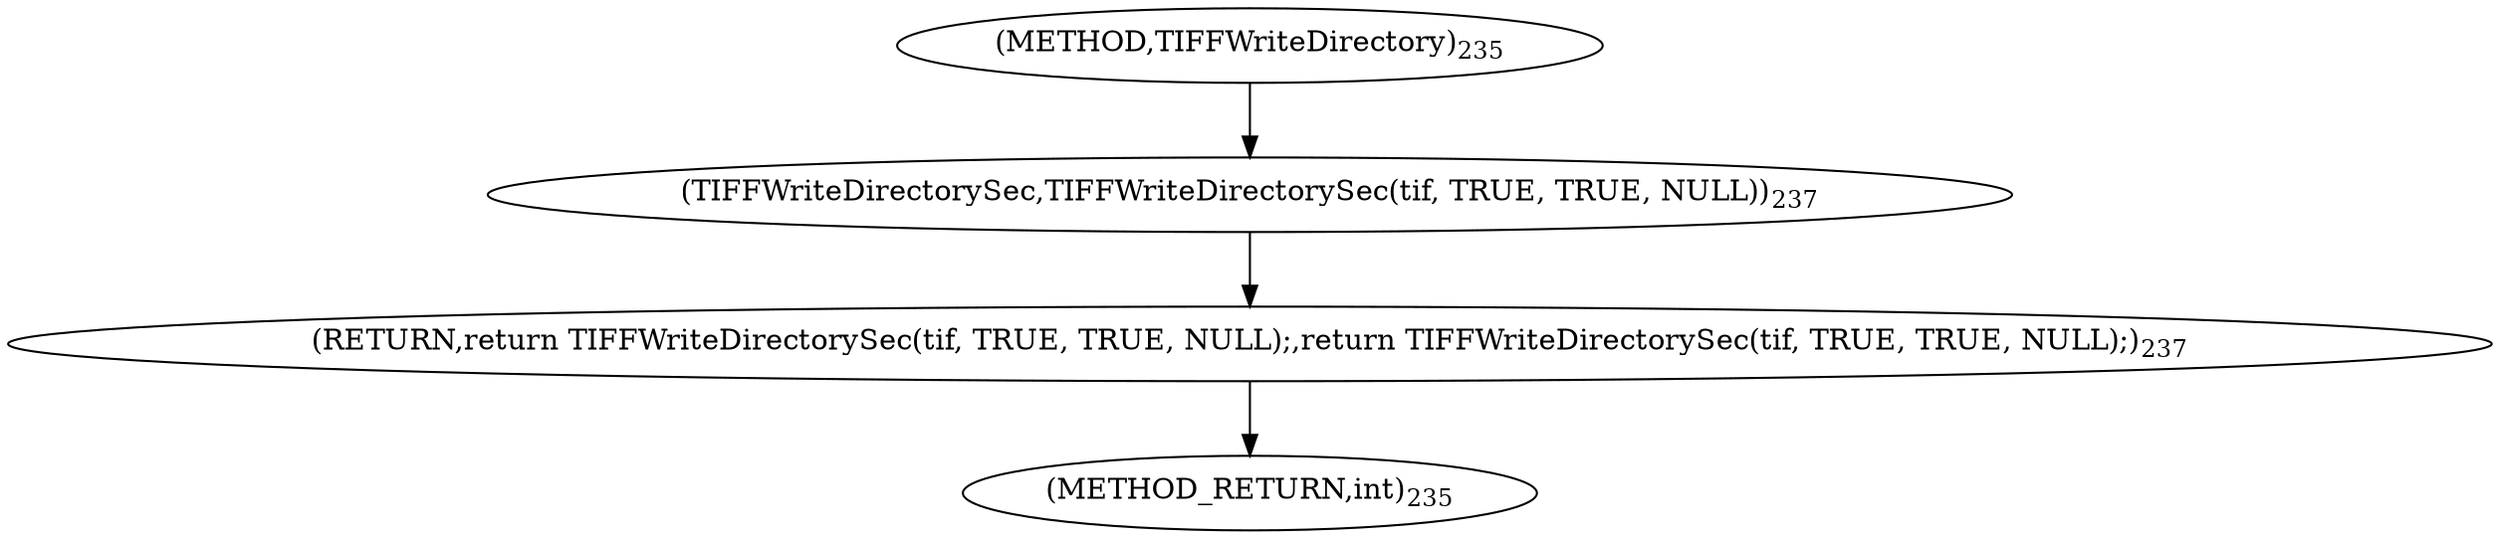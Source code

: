 digraph "TIFFWriteDirectory" {  
"64391" [label = <(RETURN,return TIFFWriteDirectorySec(tif, TRUE, TRUE, NULL);,return TIFFWriteDirectorySec(tif, TRUE, TRUE, NULL);)<SUB>237</SUB>> ]
"64392" [label = <(TIFFWriteDirectorySec,TIFFWriteDirectorySec(tif, TRUE, TRUE, NULL))<SUB>237</SUB>> ]
"64388" [label = <(METHOD,TIFFWriteDirectory)<SUB>235</SUB>> ]
"64397" [label = <(METHOD_RETURN,int)<SUB>235</SUB>> ]
  "64391" -> "64397" 
  "64392" -> "64391" 
  "64388" -> "64392" 
}
